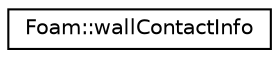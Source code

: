 digraph "Graphical Class Hierarchy"
{
 // LATEX_PDF_SIZE
  edge [fontname="Helvetica",fontsize="10",labelfontname="Helvetica",labelfontsize="10"];
  node [fontname="Helvetica",fontsize="10",shape=record];
  rankdir="LR";
  Node0 [label="Foam::wallContactInfo",height=0.2,width=0.4,color="black", fillcolor="white", style="filled",URL="$classFoam_1_1wallContactInfo.html",tooltip=" "];
}
